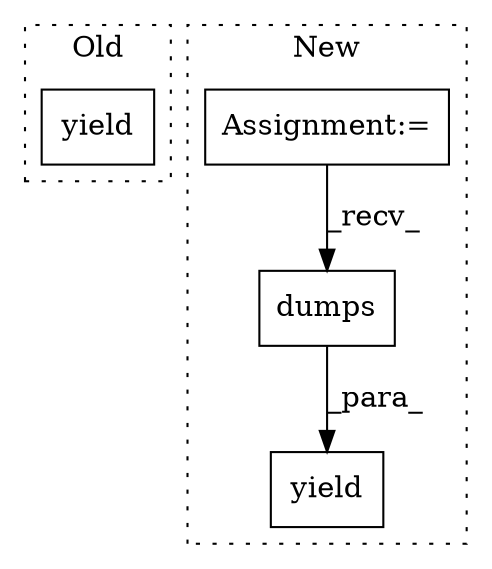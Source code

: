 digraph G {
subgraph cluster0 {
1 [label="yield" a="112" s="2392" l="7" shape="box"];
label = "Old";
style="dotted";
}
subgraph cluster1 {
2 [label="dumps" a="32" s="2491,2498" l="6,1" shape="box"];
3 [label="Assignment:=" a="7" s="1446" l="4" shape="box"];
4 [label="yield" a="112" s="2409" l="24" shape="box"];
label = "New";
style="dotted";
}
2 -> 4 [label="_para_"];
3 -> 2 [label="_recv_"];
}